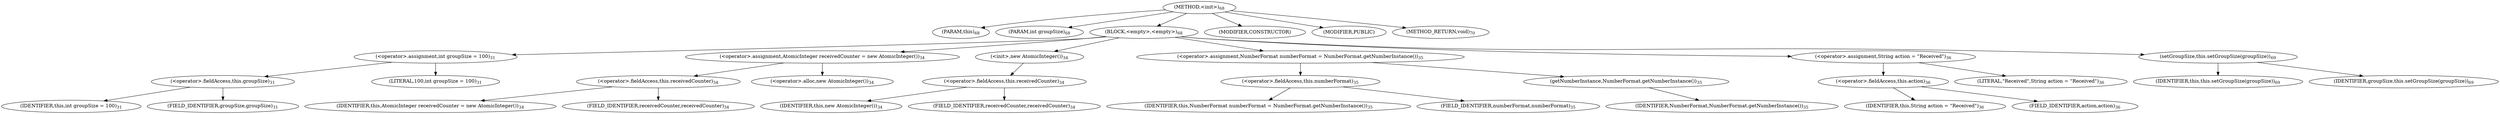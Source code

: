 digraph "&lt;init&gt;" {  
"298" [label = <(METHOD,&lt;init&gt;)<SUB>68</SUB>> ]
"18" [label = <(PARAM,this)<SUB>68</SUB>> ]
"299" [label = <(PARAM,int groupSize)<SUB>68</SUB>> ]
"300" [label = <(BLOCK,&lt;empty&gt;,&lt;empty&gt;)<SUB>68</SUB>> ]
"301" [label = <(&lt;operator&gt;.assignment,int groupSize = 100)<SUB>31</SUB>> ]
"302" [label = <(&lt;operator&gt;.fieldAccess,this.groupSize)<SUB>31</SUB>> ]
"303" [label = <(IDENTIFIER,this,int groupSize = 100)<SUB>31</SUB>> ]
"304" [label = <(FIELD_IDENTIFIER,groupSize,groupSize)<SUB>31</SUB>> ]
"305" [label = <(LITERAL,100,int groupSize = 100)<SUB>31</SUB>> ]
"306" [label = <(&lt;operator&gt;.assignment,AtomicInteger receivedCounter = new AtomicInteger())<SUB>34</SUB>> ]
"307" [label = <(&lt;operator&gt;.fieldAccess,this.receivedCounter)<SUB>34</SUB>> ]
"308" [label = <(IDENTIFIER,this,AtomicInteger receivedCounter = new AtomicInteger())<SUB>34</SUB>> ]
"309" [label = <(FIELD_IDENTIFIER,receivedCounter,receivedCounter)<SUB>34</SUB>> ]
"310" [label = <(&lt;operator&gt;.alloc,new AtomicInteger())<SUB>34</SUB>> ]
"311" [label = <(&lt;init&gt;,new AtomicInteger())<SUB>34</SUB>> ]
"312" [label = <(&lt;operator&gt;.fieldAccess,this.receivedCounter)<SUB>34</SUB>> ]
"313" [label = <(IDENTIFIER,this,new AtomicInteger())<SUB>34</SUB>> ]
"314" [label = <(FIELD_IDENTIFIER,receivedCounter,receivedCounter)<SUB>34</SUB>> ]
"315" [label = <(&lt;operator&gt;.assignment,NumberFormat numberFormat = NumberFormat.getNumberInstance())<SUB>35</SUB>> ]
"316" [label = <(&lt;operator&gt;.fieldAccess,this.numberFormat)<SUB>35</SUB>> ]
"317" [label = <(IDENTIFIER,this,NumberFormat numberFormat = NumberFormat.getNumberInstance())<SUB>35</SUB>> ]
"318" [label = <(FIELD_IDENTIFIER,numberFormat,numberFormat)<SUB>35</SUB>> ]
"319" [label = <(getNumberInstance,NumberFormat.getNumberInstance())<SUB>35</SUB>> ]
"320" [label = <(IDENTIFIER,NumberFormat,NumberFormat.getNumberInstance())<SUB>35</SUB>> ]
"321" [label = <(&lt;operator&gt;.assignment,String action = &quot;Received&quot;)<SUB>36</SUB>> ]
"322" [label = <(&lt;operator&gt;.fieldAccess,this.action)<SUB>36</SUB>> ]
"323" [label = <(IDENTIFIER,this,String action = &quot;Received&quot;)<SUB>36</SUB>> ]
"324" [label = <(FIELD_IDENTIFIER,action,action)<SUB>36</SUB>> ]
"325" [label = <(LITERAL,&quot;Received&quot;,String action = &quot;Received&quot;)<SUB>36</SUB>> ]
"326" [label = <(setGroupSize,this.setGroupSize(groupSize))<SUB>69</SUB>> ]
"17" [label = <(IDENTIFIER,this,this.setGroupSize(groupSize))<SUB>69</SUB>> ]
"327" [label = <(IDENTIFIER,groupSize,this.setGroupSize(groupSize))<SUB>69</SUB>> ]
"328" [label = <(MODIFIER,CONSTRUCTOR)> ]
"329" [label = <(MODIFIER,PUBLIC)> ]
"330" [label = <(METHOD_RETURN,void)<SUB>70</SUB>> ]
  "298" -> "18" 
  "298" -> "299" 
  "298" -> "300" 
  "298" -> "328" 
  "298" -> "329" 
  "298" -> "330" 
  "300" -> "301" 
  "300" -> "306" 
  "300" -> "311" 
  "300" -> "315" 
  "300" -> "321" 
  "300" -> "326" 
  "301" -> "302" 
  "301" -> "305" 
  "302" -> "303" 
  "302" -> "304" 
  "306" -> "307" 
  "306" -> "310" 
  "307" -> "308" 
  "307" -> "309" 
  "311" -> "312" 
  "312" -> "313" 
  "312" -> "314" 
  "315" -> "316" 
  "315" -> "319" 
  "316" -> "317" 
  "316" -> "318" 
  "319" -> "320" 
  "321" -> "322" 
  "321" -> "325" 
  "322" -> "323" 
  "322" -> "324" 
  "326" -> "17" 
  "326" -> "327" 
}
